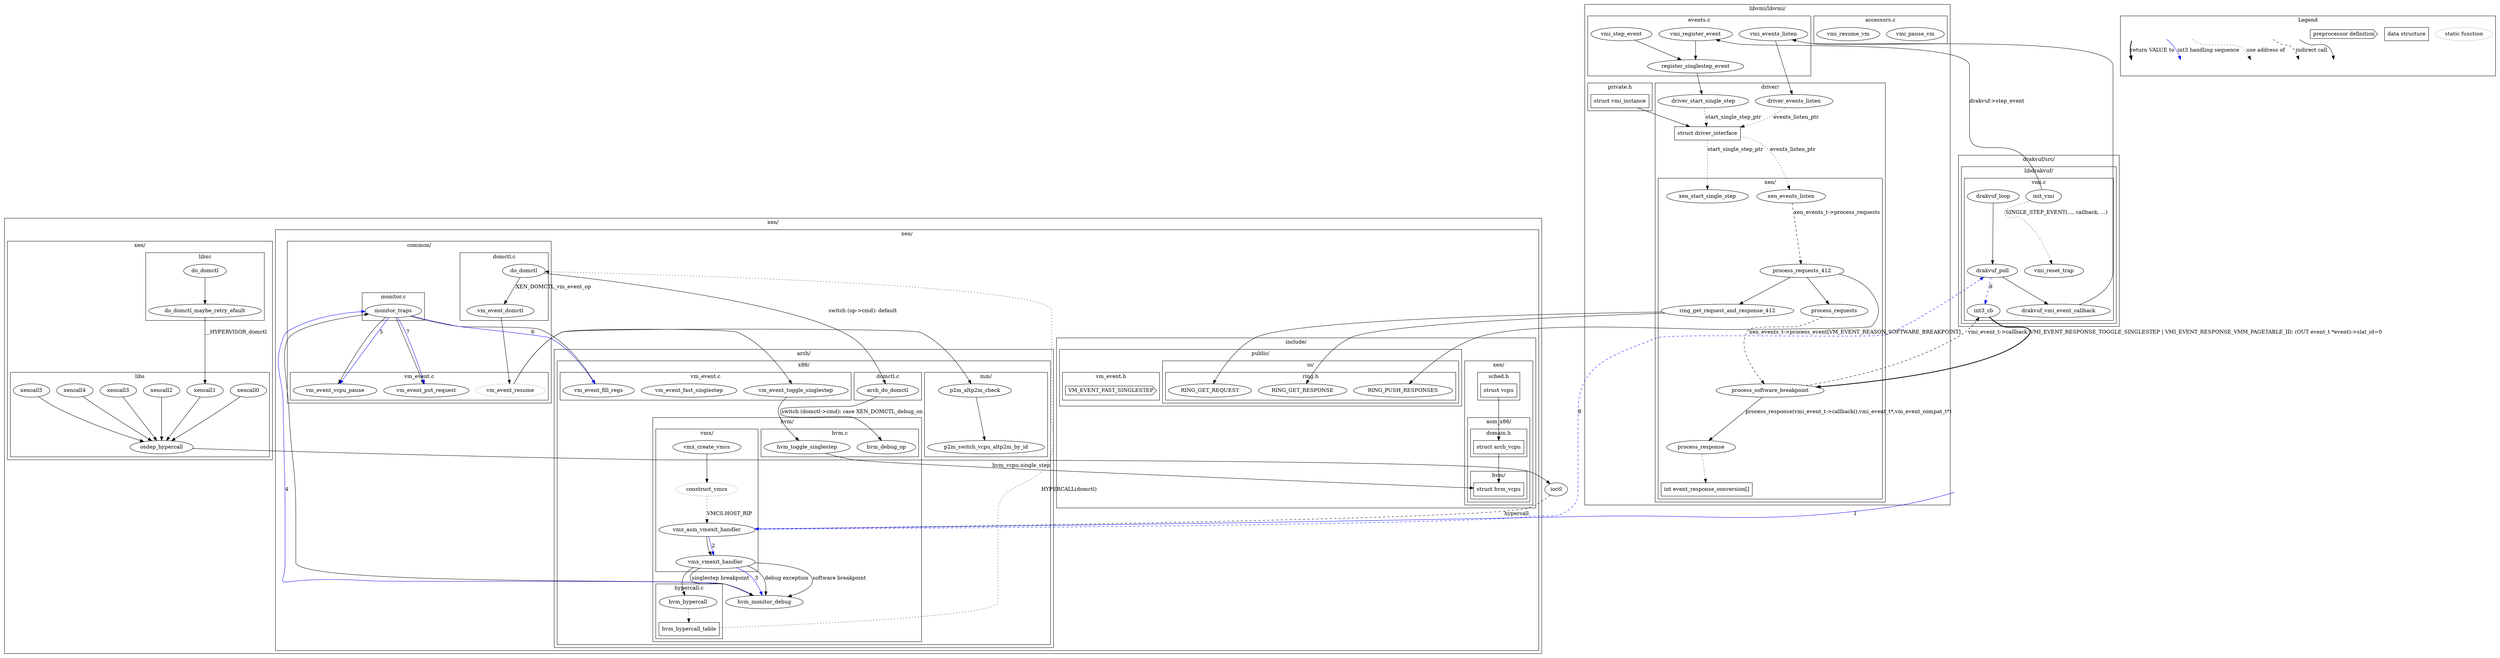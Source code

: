 /*
 * Author:        Sergey Kovalev
 * Last modified: 13.12.2019
 * Agenda:        Call-graph representation of Xen
 * Relates to:    f19af2f1138e89bdf05e8cfcab26a190e3771c4b
 * Keywords:      Xen, call-graph, graphviz
 */

digraph {
    subgraph cluster_xen {
        label="xen/"

        subgraph cluster_xen {
            label="xen/"

            subgraph cluster_arch {
                label="arch/"

                subgraph cluster_x86 {
                    label="x86/"

                    subgraph cluster_domctl_c {
                        label="domctl.c"

                        arch_do_domctl
                    } // domctl_c

                    subgraph cluster_hvm {
                        label="hvm/"

                        subgraph cluster_hypercall_c {
                            label="hypercall.c"

                            hvm_hypercall_table[shape="rect"]
                            hvm_hypercall -> hvm_hypercall_table[style="dotted"]
                        } // hypercall_c

                        subgraph cluster_hvm_c {
                            label="hvm.c"

                            hvm_debug_op
                            hvm_toggle_singlestep[tooltip="
Toggle the value of 'struct vcpu.arch.hvm.single_step'.
                            "]
                        } // hvm_c

                        subgraph monitor_c {
                            hvm_monitor_debug
                        } // monitor_c

                        subgraph cluster_vmx {
                            label="vmx/"

                            subgraph entry_s {
                                vmx_asm_vmexit_handler
                            } // entry_s

                            subgraph vmcs_c {
                                vmx_create_vmcs
                                construct_vmcs[color="gray"]
                            } // vmcs_c

                            subgraph vmx_c {
                                vmx_vmexit_handler
                            } // vmx_c

                            vmx_create_vmcs -> construct_vmcs
                            construct_vmcs -> vmx_asm_vmexit_handler[style="dotted", label="VMCS.HOST_RIP"]
                            vmx_asm_vmexit_handler -> vmx_vmexit_handler
                        } // vmx

                        vmx_vmexit_handler -> hvm_monitor_debug[label="debug exception"]
                        vmx_vmexit_handler -> hvm_monitor_debug[label="software breakpoint"]
                        vmx_vmexit_handler -> hvm_monitor_debug[label="singlestep breakpoint"]
                        vmx_vmexit_handler -> hvm_hypercall
                    } // hvm

                    subgraph cluster_mm {
                        label="mm/"

                        subgraph p2m_c {
                            p2m_altp2m_check // More about altp2m at [1]
                            p2m_switch_vcpu_altp2m_by_id

                            p2m_altp2m_check -> p2m_switch_vcpu_altp2m_by_id
                        } // p2m_c
                    } // mm

                    subgraph cluster_vm_event_c {
                        label="vm_event.c"

                        vm_event_toggle_singlestep -> hvm_toggle_singlestep
                        vm_event_fast_singlestep
                        vm_event_fill_regs
                    }

                    arch_do_domctl -> hvm_debug_op[label="switch (domctl->cmd): case XEN_DOMCTL_debug_on"]
                } // x86
            } // arch

            subgraph cluster_common {
                label="common/"

                subgraph cluster_domctl_c {
                    label="domctl.c"

                    do_domctl -> vm_event_domctl[label="XEN_DOMCTL_vm_event_op"]
                    do_domctl -> arch_do_domctl[label="switch (op->cmd): default"]
                } // domctl_c

                subgraph cluster_monitor_c {
                    label="monitor.c"

                    monitor_traps
                } // monitor_c

                subgraph cluster_vm_event_c {
                    label="vm_event.c"

                    vm_event_domctl
                    vm_event_resume[color="gray"]
                    vm_event_put_request
                    vm_event_vcpu_pause

                    vm_event_domctl -> vm_event_resume
                    vm_event_resume -> vm_event_toggle_singlestep
                    vm_event_resume -> p2m_altp2m_check
                } // vm_event_c
            } // common

            subgraph cluster_include {
                label="include/"

                subgraph cluster_public {
                    label="public/"

                    subgraph cluster_io {
                        label="io/"

                        subgraph cluster_ring_h {
                            label="ring.h"

                            ring_get_request[label="RING_GET_REQUEST"]
                            ring_get_response[label="RING_GET_RESPONSE"]
                            ring_push_responses[label="RING_PUSH_RESPONSES"]
                        } // ring_h
                    } // io

                    subgraph cluster_vm_event_h {
                        label="vm_event.h"

                        macro_vm_event_fast_singlestep[label="VM_EVENT_FAST_SINGLESTEP", shape="cds"]
                    } // vm_event_h
                } // public

                subgraph cluster_xen {
                    label="xen/"

                    subgraph cluster_sched_h {
                        label="sched.h"

                        struct_vcpu[label="struct vcpu", shape="rect"]
                    } // sched_h

                    subgraph cluster_asm_x86 {
                        label="asm_x86/"

                        subgraph cluster_hvm {
                            label="hvm/"

                            subgraph vcpu_h {
                                label="vcpu.h"

                                struct_hvm_vcpu[label="struct hvm_vcpu", shape="rect"]
                            } // vcpu_h
                        } // hvm

                        subgraph cluster_domain_h {
                            label="domain.h"

                            struct_arch_vcpu[label="struct arch_vcpu", shape="rect"]
                        } // domain_h
                    } // asm_x86

                    struct_vcpu->struct_arch_vcpu
                    struct_arch_vcpu->struct_hvm_vcpu
                } // xen
            } // include

            hvm_hypercall_table -> do_domctl[style="dotted", label="HYPERCALL(domctl)"]
            hvm_toggle_singlestep -> struct_hvm_vcpu[label="hvm_vcpu.single_step"]
            hvm_monitor_debug -> monitor_traps
            monitor_traps -> vm_event_fill_regs
            monitor_traps -> vm_event_put_request
            monitor_traps -> vm_event_vcpu_pause
        } // xen

        subgraph cluster_tools {
            subgraph cluster_libs {
                label="libs"

                subgraph call {
                    subgraph core_c {
                        xencall0 -> osdep_hypercall
                        xencall1 -> osdep_hypercall
                        xencall2 -> osdep_hypercall
                        xencall3 -> osdep_hypercall
                        xencall4 -> osdep_hypercall
                        xencall5 -> osdep_hypercall
                    }

                    subgraph linux_c {
                        osdep_hypercall
                    }
                }
            } // libs

            subgraph cluster_libxc {
                label="libxc"

                subgraph xc_private_h {
                    do_domctl_[label="do_domctl"]
                    do_domctl_ -> do_domctl_maybe_retry_efault
                    do_domctl_maybe_retry_efault -> xencall1[label="__HYPERVISOR_domctl"]
                } // xc_private_h
            } // libxc
        } // tools
    } // xen

    osdep_hypercall -> ioctl
    ioctl -> vmx_asm_vmexit_handler[label="hypercall", style="dashed"]

    subgraph cluster_libvmi {
        label="libvmi/libvmi/"

        subgraph cluster_driver {
            label="driver/"

            subgraph cluster_xen {
                label="xen/"

                subgraph xen_events_private_h {
                    event_response_conversion[label="int event_response_conversion[]", shape="rect"]
                } // xen_events_private_h
                subgraph xen_events_c {
                    xen_start_single_step
                    process_response[tooltip="
Fill vm event response structure (struct vm_event_compat_t).
Set flags and altp2m index.
Flags are converted from VMI_EVENT_* to VM_EVENT_*.
Altp2m index is filled from slat_id.
                    "]
                    ring_get_request_and_response_412[tooltip="
Get address of ring buffer elements for request and response.
                    "]
                    ring_get_request_and_response_412->ring_get_request
                    ring_get_request_and_response_412->ring_get_response
                    xen_events_listen->process_requests_412[label="xen_events_t->process_requests", style="dashed"]
                    process_requests_412->ring_get_request_and_response_412
                    process_requests_412->process_requests
                    process_requests_412->ring_push_responses
                    process_requests->process_software_breakpoint[label="xen_events_t->process_event[VM_EVENT_REASON_SOFTWARE_BREAKPOINT]", style="dashed"]
                    process_software_breakpoint->process_response[label="process_response(vmi_event_t->callback(),vmi_event_t*,vm_event_compat_t*)"]
                    process_response->event_response_conversion[style="dotted"]
                } // xen_events_c
            }

            subgraph driver_interface_h {
                struct_driver_interface[label="struct driver_interface", shape="rect"]
            } // driver_interface_h

            subgraph driver_wrapper_h {
                driver_start_single_step
                driver_events_listen
            } // driver_wrapper_h

            struct_driver_interface->xen_start_single_step[label="start_single_step_ptr", style="dotted"]
            driver_start_single_step->struct_driver_interface[label="start_single_step_ptr", style="dotted"]
            driver_events_listen->struct_driver_interface[label="events_listen_ptr", style="dotted"]
            struct_driver_interface->xen_events_listen[label="events_listen_ptr", style="dotted"]
        } // driver

        subgraph cluster_accessors_c {
            label="accessors.c"

            vmi_pause_vm
            vmi_resume_vm
        } // accessors_c

        subgraph cluster_events_c {
            label="events.c"

            register_singlestep_event
            vmi_register_event->register_singlestep_event
            vmi_step_event->register_singlestep_event
            vmi_events_listen->driver_events_listen
        } // events_c

        subgraph cluster_private_h {
            label="private.h"

            struct_vmi_instance[label="struct vmi_instance", shape="rect"]
        } // private_h

        struct_vmi_instance->struct_driver_interface
        register_singlestep_event->driver_start_single_step
    } // libvmi

    subgraph cluster_drakvuf {
        label="drakvuf/src/"

        subgraph cluster_libdrakvuf {
            label="libdrakvuf/"

            subgraph cluster_vmi_c {
                label="vmi.c"

                init_vmi->vmi_register_event[label="drakvuf->step_event"]
                init_vmi->vmi_reset_trap[label="SINGLE_STEP_EVENT(..., callback, ...)", style="dotted"]
                drakvuf_loop->drakvuf_poll
                drakvuf_poll->drakvuf_vmi_event_callback
                drakvuf_vmi_event_callback->vmi_events_listen
                process_software_breakpoint->int3_cb[label="vmi_event_t->callback", style="dashed"]
                int3_cb->process_software_breakpoint[label="VMI_EVENT_RESPONSE_TOGGLE_SINGLESTEP | VMI_EVENT_RESPONSE_VMM_PAGETABLE_ID; (OUT event_t *event)->slat_id=0", style="bold"]
            } // vmi_c
        } // libdrakvuf
    } // drakvuf

    subgraph {
        vm[style="invis"]

        vm -> vmx_asm_vmexit_handler[label="1", tooltip="EXIT_REASON_EXCEPTION_NMI; vector=TRAP_int3", color="blue"]
        vmx_asm_vmexit_handler -> vmx_vmexit_handler[label="2", color="blue"]
        vmx_vmexit_handler -> hvm_monitor_debug[label="3", color="blue"]
        hvm_monitor_debug -> monitor_traps[label="4", tooltip="HVM_MONITOR_SOFTWARE_BREAKPOINT", color="blue"]
        monitor_traps -> vm_event_vcpu_pause[label="5", color="blue"]
        monitor_traps -> vm_event_fill_regs[label="6", color="blue"]
        monitor_traps -> vm_event_put_request[label="7", color="blue"]
        vmx_asm_vmexit_handler -> drakvuf_poll[label="8", color="blue", style="dashed", tooltip="nvmx_switch_guest()?"]
        drakvuf_poll -> int3_cb[label="9", color="blue", style="dashed", tooltip="skip obvious part of the path"]
        
    } // int3 handling

    subgraph cluster_legend {
        label="Legend"
 
        static_function[label="static function", color="gray"]
        data_structure[label="data structure", shape="rect"]
        macro[label="preprocessor definition", shape="cds"]

        a[style="invis"]
        b[style="invis"]
        c[style="invis"]
        d[style="invis"]
        e[style="invis"]
        f[style="invis"]
        g[style="invis"]
        h[style="invis"]
        i[style="invis"]
        j[style="invis"]
        k[style="invis"]
        l[style="invis"]

        a -> b
        c -> d[label="indirect call", style="dashed"]
        g -> h[label="use address of", style="dotted"]
        i -> j[label="int3 handling sequence", color="blue"]
        k -> l[label="return VALUE to" style="bold"]
    } // legend
}

/*
 * Resources:
 * 1. STEALTHY MONITORING WITH XEN ALTP2M - https://xenproject.org/2016/04/13/stealthy-monitoring-with-xen-altp2m/
 */
